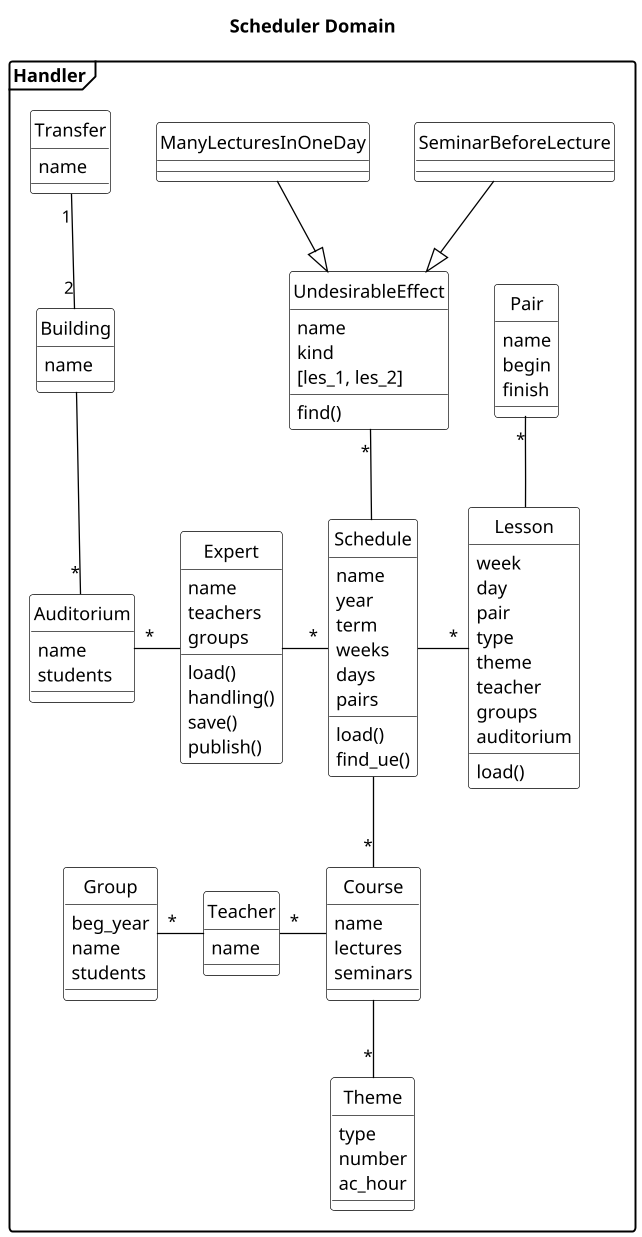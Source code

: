 PlantUML
@startuml
title Scheduler Domain
skinparam class {
BackgroundColor White
ArrowColor Black
BorderColor Black
}
skinparam object {
BackgroundColor White
ArrowColor Black
BorderColor Black
}
hide circle
'hide members
scale 1.3
skinparam DefaultTextAlignment left
skinparam shadowing false
'skinparam monochrome true
skinparam packageStyle frame

package Handler {

class UndesirableEffect{
name
kind
[les_1, les_2]
find()
}
class SeminarBeforeLecture{
}
class ManyLecturesInOneDay{
}
class Expert{
name
teachers
groups
load()
handling()
save()
publish()
}
class Schedule{
name
year
term
weeks
days
pairs
load()
find_ue()
}
class Lesson{
week
day
pair
type
theme
teacher
groups
auditorium
load()
}
class Teacher{
name
'e-mail
}
class Course{
name
lectures
seminars
'workload
}
class Pair {
name
begin
finish
'}
'class Student{
'id
'e-mail
}
class Group{
beg_year
name
students
'students
}
class Transfer {
name
}
class Building {
name
}
class Auditorium {
name
students
'address
}
class Theme{
type
number
ac_hour
}

Expert -"*" Schedule
Schedule -"*" Lesson
UndesirableEffect "*"--Schedule
SeminarBeforeLecture --|> UndesirableEffect
ManyLecturesInOneDay --|> UndesirableEffect
Schedule --"*" Course
Group "*"-Teacher
Pair "*"-- Lesson
Course --"*" Theme
Auditorium "*"- Expert
Teacher "*"- Course
Transfer "1"--"2" Building
Building --"*" Auditorium
'Group -"*" Student
@enduml

Смысл терминов:
workload - нагрузка
UndesirableEffect - Предупреждение
Error – Ошибка
Schedule - Расписание
   term - семестр
Lesson – Занятие
   face-to-face - очное
Pair -  Пара
Group - Группа
Student - Студент
Building  - Корпус
Auditorium - Аудитория
Transfer  - Трансфер
Route – маршрут
Course - Рабочая программа
Teacher - Преподаватель
Expert - Эксперт
    handling - обработка
Route – маршрут